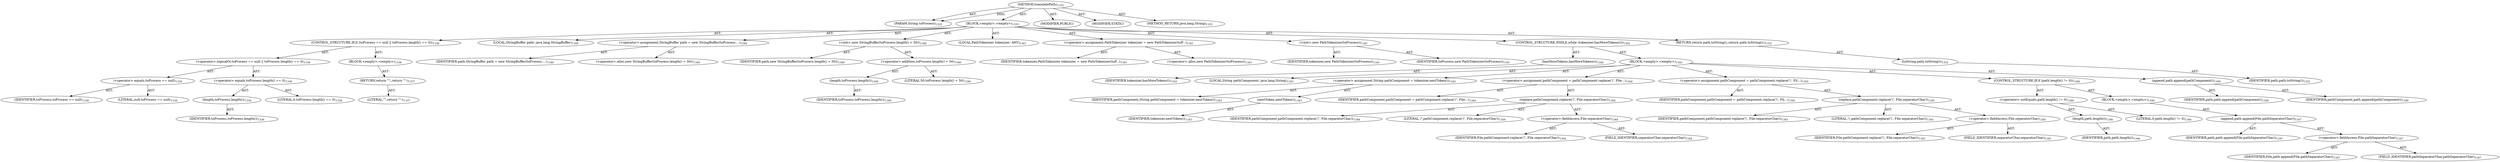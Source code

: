 digraph "translatePath" {  
"111669149764" [label = <(METHOD,translatePath)<SUB>1335</SUB>> ]
"115964117142" [label = <(PARAM,String toProcess)<SUB>1335</SUB>> ]
"25769803907" [label = <(BLOCK,&lt;empty&gt;,&lt;empty&gt;)<SUB>1335</SUB>> ]
"47244640308" [label = <(CONTROL_STRUCTURE,IF,if (toProcess == null || toProcess.length() == 0))<SUB>1336</SUB>> ]
"30064771533" [label = <(&lt;operator&gt;.logicalOr,toProcess == null || toProcess.length() == 0)<SUB>1336</SUB>> ]
"30064771534" [label = <(&lt;operator&gt;.equals,toProcess == null)<SUB>1336</SUB>> ]
"68719477214" [label = <(IDENTIFIER,toProcess,toProcess == null)<SUB>1336</SUB>> ]
"90194313289" [label = <(LITERAL,null,toProcess == null)<SUB>1336</SUB>> ]
"30064771535" [label = <(&lt;operator&gt;.equals,toProcess.length() == 0)<SUB>1336</SUB>> ]
"30064771536" [label = <(length,toProcess.length())<SUB>1336</SUB>> ]
"68719477215" [label = <(IDENTIFIER,toProcess,toProcess.length())<SUB>1336</SUB>> ]
"90194313290" [label = <(LITERAL,0,toProcess.length() == 0)<SUB>1336</SUB>> ]
"25769803908" [label = <(BLOCK,&lt;empty&gt;,&lt;empty&gt;)<SUB>1336</SUB>> ]
"146028888094" [label = <(RETURN,return &quot;&quot;;,return &quot;&quot;;)<SUB>1337</SUB>> ]
"90194313291" [label = <(LITERAL,&quot;&quot;,return &quot;&quot;;)<SUB>1337</SUB>> ]
"94489280564" [label = <(LOCAL,StringBuffer path: java.lang.StringBuffer)<SUB>1340</SUB>> ]
"30064771537" [label = <(&lt;operator&gt;.assignment,StringBuffer path = new StringBuffer(toProcess....)<SUB>1340</SUB>> ]
"68719477216" [label = <(IDENTIFIER,path,StringBuffer path = new StringBuffer(toProcess....)<SUB>1340</SUB>> ]
"30064771538" [label = <(&lt;operator&gt;.alloc,new StringBuffer(toProcess.length() + 50))<SUB>1340</SUB>> ]
"30064771539" [label = <(&lt;init&gt;,new StringBuffer(toProcess.length() + 50))<SUB>1340</SUB>> ]
"68719477217" [label = <(IDENTIFIER,path,new StringBuffer(toProcess.length() + 50))<SUB>1340</SUB>> ]
"30064771540" [label = <(&lt;operator&gt;.addition,toProcess.length() + 50)<SUB>1340</SUB>> ]
"30064771541" [label = <(length,toProcess.length())<SUB>1340</SUB>> ]
"68719477218" [label = <(IDENTIFIER,toProcess,toProcess.length())<SUB>1340</SUB>> ]
"90194313292" [label = <(LITERAL,50,toProcess.length() + 50)<SUB>1340</SUB>> ]
"94489280565" [label = <(LOCAL,PathTokenizer tokenizer: ANY)<SUB>1341</SUB>> ]
"30064771542" [label = <(&lt;operator&gt;.assignment,PathTokenizer tokenizer = new PathTokenizer(toP...)<SUB>1341</SUB>> ]
"68719477219" [label = <(IDENTIFIER,tokenizer,PathTokenizer tokenizer = new PathTokenizer(toP...)<SUB>1341</SUB>> ]
"30064771543" [label = <(&lt;operator&gt;.alloc,new PathTokenizer(toProcess))<SUB>1341</SUB>> ]
"30064771544" [label = <(&lt;init&gt;,new PathTokenizer(toProcess))<SUB>1341</SUB>> ]
"68719477220" [label = <(IDENTIFIER,tokenizer,new PathTokenizer(toProcess))<SUB>1341</SUB>> ]
"68719477221" [label = <(IDENTIFIER,toProcess,new PathTokenizer(toProcess))<SUB>1341</SUB>> ]
"47244640309" [label = <(CONTROL_STRUCTURE,WHILE,while (tokenizer.hasMoreTokens()))<SUB>1342</SUB>> ]
"30064771545" [label = <(hasMoreTokens,hasMoreTokens())<SUB>1342</SUB>> ]
"68719477222" [label = <(IDENTIFIER,tokenizer,hasMoreTokens())<SUB>1342</SUB>> ]
"25769803909" [label = <(BLOCK,&lt;empty&gt;,&lt;empty&gt;)<SUB>1342</SUB>> ]
"94489280566" [label = <(LOCAL,String pathComponent: java.lang.String)<SUB>1343</SUB>> ]
"30064771546" [label = <(&lt;operator&gt;.assignment,String pathComponent = tokenizer.nextToken())<SUB>1343</SUB>> ]
"68719477223" [label = <(IDENTIFIER,pathComponent,String pathComponent = tokenizer.nextToken())<SUB>1343</SUB>> ]
"30064771547" [label = <(nextToken,nextToken())<SUB>1343</SUB>> ]
"68719477224" [label = <(IDENTIFIER,tokenizer,nextToken())<SUB>1343</SUB>> ]
"30064771548" [label = <(&lt;operator&gt;.assignment,pathComponent = pathComponent.replace('/', File...)<SUB>1344</SUB>> ]
"68719477225" [label = <(IDENTIFIER,pathComponent,pathComponent = pathComponent.replace('/', File...)<SUB>1344</SUB>> ]
"30064771549" [label = <(replace,pathComponent.replace('/', File.separatorChar))<SUB>1344</SUB>> ]
"68719477226" [label = <(IDENTIFIER,pathComponent,pathComponent.replace('/', File.separatorChar))<SUB>1344</SUB>> ]
"90194313293" [label = <(LITERAL,'/',pathComponent.replace('/', File.separatorChar))<SUB>1344</SUB>> ]
"30064771550" [label = <(&lt;operator&gt;.fieldAccess,File.separatorChar)<SUB>1344</SUB>> ]
"68719477227" [label = <(IDENTIFIER,File,pathComponent.replace('/', File.separatorChar))<SUB>1344</SUB>> ]
"55834574934" [label = <(FIELD_IDENTIFIER,separatorChar,separatorChar)<SUB>1344</SUB>> ]
"30064771551" [label = <(&lt;operator&gt;.assignment,pathComponent = pathComponent.replace('\\', Fil...)<SUB>1345</SUB>> ]
"68719477228" [label = <(IDENTIFIER,pathComponent,pathComponent = pathComponent.replace('\\', Fil...)<SUB>1345</SUB>> ]
"30064771552" [label = <(replace,pathComponent.replace('\\', File.separatorChar))<SUB>1345</SUB>> ]
"68719477229" [label = <(IDENTIFIER,pathComponent,pathComponent.replace('\\', File.separatorChar))<SUB>1345</SUB>> ]
"90194313294" [label = <(LITERAL,'\\',pathComponent.replace('\\', File.separatorChar))<SUB>1345</SUB>> ]
"30064771553" [label = <(&lt;operator&gt;.fieldAccess,File.separatorChar)<SUB>1345</SUB>> ]
"68719477230" [label = <(IDENTIFIER,File,pathComponent.replace('\\', File.separatorChar))<SUB>1345</SUB>> ]
"55834574935" [label = <(FIELD_IDENTIFIER,separatorChar,separatorChar)<SUB>1345</SUB>> ]
"47244640310" [label = <(CONTROL_STRUCTURE,IF,if (path.length() != 0))<SUB>1346</SUB>> ]
"30064771554" [label = <(&lt;operator&gt;.notEquals,path.length() != 0)<SUB>1346</SUB>> ]
"30064771555" [label = <(length,path.length())<SUB>1346</SUB>> ]
"68719477231" [label = <(IDENTIFIER,path,path.length())<SUB>1346</SUB>> ]
"90194313295" [label = <(LITERAL,0,path.length() != 0)<SUB>1346</SUB>> ]
"25769803910" [label = <(BLOCK,&lt;empty&gt;,&lt;empty&gt;)<SUB>1346</SUB>> ]
"30064771556" [label = <(append,path.append(File.pathSeparatorChar))<SUB>1347</SUB>> ]
"68719477232" [label = <(IDENTIFIER,path,path.append(File.pathSeparatorChar))<SUB>1347</SUB>> ]
"30064771557" [label = <(&lt;operator&gt;.fieldAccess,File.pathSeparatorChar)<SUB>1347</SUB>> ]
"68719477233" [label = <(IDENTIFIER,File,path.append(File.pathSeparatorChar))<SUB>1347</SUB>> ]
"55834574936" [label = <(FIELD_IDENTIFIER,pathSeparatorChar,pathSeparatorChar)<SUB>1347</SUB>> ]
"30064771558" [label = <(append,path.append(pathComponent))<SUB>1349</SUB>> ]
"68719477234" [label = <(IDENTIFIER,path,path.append(pathComponent))<SUB>1349</SUB>> ]
"68719477235" [label = <(IDENTIFIER,pathComponent,path.append(pathComponent))<SUB>1349</SUB>> ]
"146028888095" [label = <(RETURN,return path.toString();,return path.toString();)<SUB>1352</SUB>> ]
"30064771559" [label = <(toString,path.toString())<SUB>1352</SUB>> ]
"68719477236" [label = <(IDENTIFIER,path,path.toString())<SUB>1352</SUB>> ]
"133143986359" [label = <(MODIFIER,PUBLIC)> ]
"133143986360" [label = <(MODIFIER,STATIC)> ]
"128849018948" [label = <(METHOD_RETURN,java.lang.String)<SUB>1335</SUB>> ]
  "111669149764" -> "115964117142"  [ label = "AST: "] 
  "111669149764" -> "25769803907"  [ label = "AST: "] 
  "111669149764" -> "133143986359"  [ label = "AST: "] 
  "111669149764" -> "133143986360"  [ label = "AST: "] 
  "111669149764" -> "128849018948"  [ label = "AST: "] 
  "25769803907" -> "47244640308"  [ label = "AST: "] 
  "25769803907" -> "94489280564"  [ label = "AST: "] 
  "25769803907" -> "30064771537"  [ label = "AST: "] 
  "25769803907" -> "30064771539"  [ label = "AST: "] 
  "25769803907" -> "94489280565"  [ label = "AST: "] 
  "25769803907" -> "30064771542"  [ label = "AST: "] 
  "25769803907" -> "30064771544"  [ label = "AST: "] 
  "25769803907" -> "47244640309"  [ label = "AST: "] 
  "25769803907" -> "146028888095"  [ label = "AST: "] 
  "47244640308" -> "30064771533"  [ label = "AST: "] 
  "47244640308" -> "25769803908"  [ label = "AST: "] 
  "30064771533" -> "30064771534"  [ label = "AST: "] 
  "30064771533" -> "30064771535"  [ label = "AST: "] 
  "30064771534" -> "68719477214"  [ label = "AST: "] 
  "30064771534" -> "90194313289"  [ label = "AST: "] 
  "30064771535" -> "30064771536"  [ label = "AST: "] 
  "30064771535" -> "90194313290"  [ label = "AST: "] 
  "30064771536" -> "68719477215"  [ label = "AST: "] 
  "25769803908" -> "146028888094"  [ label = "AST: "] 
  "146028888094" -> "90194313291"  [ label = "AST: "] 
  "30064771537" -> "68719477216"  [ label = "AST: "] 
  "30064771537" -> "30064771538"  [ label = "AST: "] 
  "30064771539" -> "68719477217"  [ label = "AST: "] 
  "30064771539" -> "30064771540"  [ label = "AST: "] 
  "30064771540" -> "30064771541"  [ label = "AST: "] 
  "30064771540" -> "90194313292"  [ label = "AST: "] 
  "30064771541" -> "68719477218"  [ label = "AST: "] 
  "30064771542" -> "68719477219"  [ label = "AST: "] 
  "30064771542" -> "30064771543"  [ label = "AST: "] 
  "30064771544" -> "68719477220"  [ label = "AST: "] 
  "30064771544" -> "68719477221"  [ label = "AST: "] 
  "47244640309" -> "30064771545"  [ label = "AST: "] 
  "47244640309" -> "25769803909"  [ label = "AST: "] 
  "30064771545" -> "68719477222"  [ label = "AST: "] 
  "25769803909" -> "94489280566"  [ label = "AST: "] 
  "25769803909" -> "30064771546"  [ label = "AST: "] 
  "25769803909" -> "30064771548"  [ label = "AST: "] 
  "25769803909" -> "30064771551"  [ label = "AST: "] 
  "25769803909" -> "47244640310"  [ label = "AST: "] 
  "25769803909" -> "30064771558"  [ label = "AST: "] 
  "30064771546" -> "68719477223"  [ label = "AST: "] 
  "30064771546" -> "30064771547"  [ label = "AST: "] 
  "30064771547" -> "68719477224"  [ label = "AST: "] 
  "30064771548" -> "68719477225"  [ label = "AST: "] 
  "30064771548" -> "30064771549"  [ label = "AST: "] 
  "30064771549" -> "68719477226"  [ label = "AST: "] 
  "30064771549" -> "90194313293"  [ label = "AST: "] 
  "30064771549" -> "30064771550"  [ label = "AST: "] 
  "30064771550" -> "68719477227"  [ label = "AST: "] 
  "30064771550" -> "55834574934"  [ label = "AST: "] 
  "30064771551" -> "68719477228"  [ label = "AST: "] 
  "30064771551" -> "30064771552"  [ label = "AST: "] 
  "30064771552" -> "68719477229"  [ label = "AST: "] 
  "30064771552" -> "90194313294"  [ label = "AST: "] 
  "30064771552" -> "30064771553"  [ label = "AST: "] 
  "30064771553" -> "68719477230"  [ label = "AST: "] 
  "30064771553" -> "55834574935"  [ label = "AST: "] 
  "47244640310" -> "30064771554"  [ label = "AST: "] 
  "47244640310" -> "25769803910"  [ label = "AST: "] 
  "30064771554" -> "30064771555"  [ label = "AST: "] 
  "30064771554" -> "90194313295"  [ label = "AST: "] 
  "30064771555" -> "68719477231"  [ label = "AST: "] 
  "25769803910" -> "30064771556"  [ label = "AST: "] 
  "30064771556" -> "68719477232"  [ label = "AST: "] 
  "30064771556" -> "30064771557"  [ label = "AST: "] 
  "30064771557" -> "68719477233"  [ label = "AST: "] 
  "30064771557" -> "55834574936"  [ label = "AST: "] 
  "30064771558" -> "68719477234"  [ label = "AST: "] 
  "30064771558" -> "68719477235"  [ label = "AST: "] 
  "146028888095" -> "30064771559"  [ label = "AST: "] 
  "30064771559" -> "68719477236"  [ label = "AST: "] 
  "111669149764" -> "115964117142"  [ label = "DDG: "] 
}
